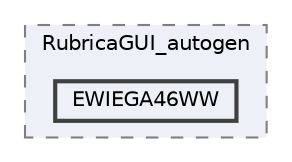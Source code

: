 digraph "build/Desktop_Qt_6_9_0_MinGW_64_bit-Debug/RubricaGUI_autogen/EWIEGA46WW"
{
 // LATEX_PDF_SIZE
  bgcolor="transparent";
  edge [fontname=Helvetica,fontsize=10,labelfontname=Helvetica,labelfontsize=10];
  node [fontname=Helvetica,fontsize=10,shape=box,height=0.2,width=0.4];
  compound=true
  subgraph clusterdir_775fe0bd15a251eaed249eba820295e8 {
    graph [ bgcolor="#edf0f7", pencolor="grey50", label="RubricaGUI_autogen", fontname=Helvetica,fontsize=10 style="filled,dashed", URL="dir_775fe0bd15a251eaed249eba820295e8.html",tooltip=""]
  dir_6c522464a6dfa97ebb9328e2bb55b1a0 [label="EWIEGA46WW", fillcolor="#edf0f7", color="grey25", style="filled,bold", URL="dir_6c522464a6dfa97ebb9328e2bb55b1a0.html",tooltip=""];
  }
}
